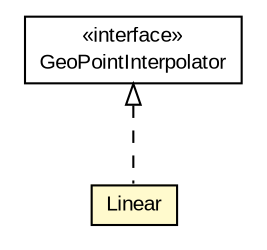 #!/usr/local/bin/dot
#
# Class diagram 
# Generated by UMLGraph version R5_6-24-gf6e263 (http://www.umlgraph.org/)
#

digraph G {
	edge [fontname="arial",fontsize=10,labelfontname="arial",labelfontsize=10];
	node [fontname="arial",fontsize=10,shape=plaintext];
	nodesep=0.25;
	ranksep=0.5;
	// org.osmdroid.samplefragments.animations.GeoPointInterpolator
	c18043 [label=<<table title="org.osmdroid.samplefragments.animations.GeoPointInterpolator" border="0" cellborder="1" cellspacing="0" cellpadding="2" port="p" href="./GeoPointInterpolator.html">
		<tr><td><table border="0" cellspacing="0" cellpadding="1">
<tr><td align="center" balign="center"> &#171;interface&#187; </td></tr>
<tr><td align="center" balign="center"> GeoPointInterpolator </td></tr>
		</table></td></tr>
		</table>>, URL="./GeoPointInterpolator.html", fontname="arial", fontcolor="black", fontsize=10.0];
	// org.osmdroid.samplefragments.animations.GeoPointInterpolator.Linear
	c18044 [label=<<table title="org.osmdroid.samplefragments.animations.GeoPointInterpolator.Linear" border="0" cellborder="1" cellspacing="0" cellpadding="2" port="p" bgcolor="lemonChiffon" href="./GeoPointInterpolator.Linear.html">
		<tr><td><table border="0" cellspacing="0" cellpadding="1">
<tr><td align="center" balign="center"> Linear </td></tr>
		</table></td></tr>
		</table>>, URL="./GeoPointInterpolator.Linear.html", fontname="arial", fontcolor="black", fontsize=10.0];
	//org.osmdroid.samplefragments.animations.GeoPointInterpolator.Linear implements org.osmdroid.samplefragments.animations.GeoPointInterpolator
	c18043:p -> c18044:p [dir=back,arrowtail=empty,style=dashed];
}

